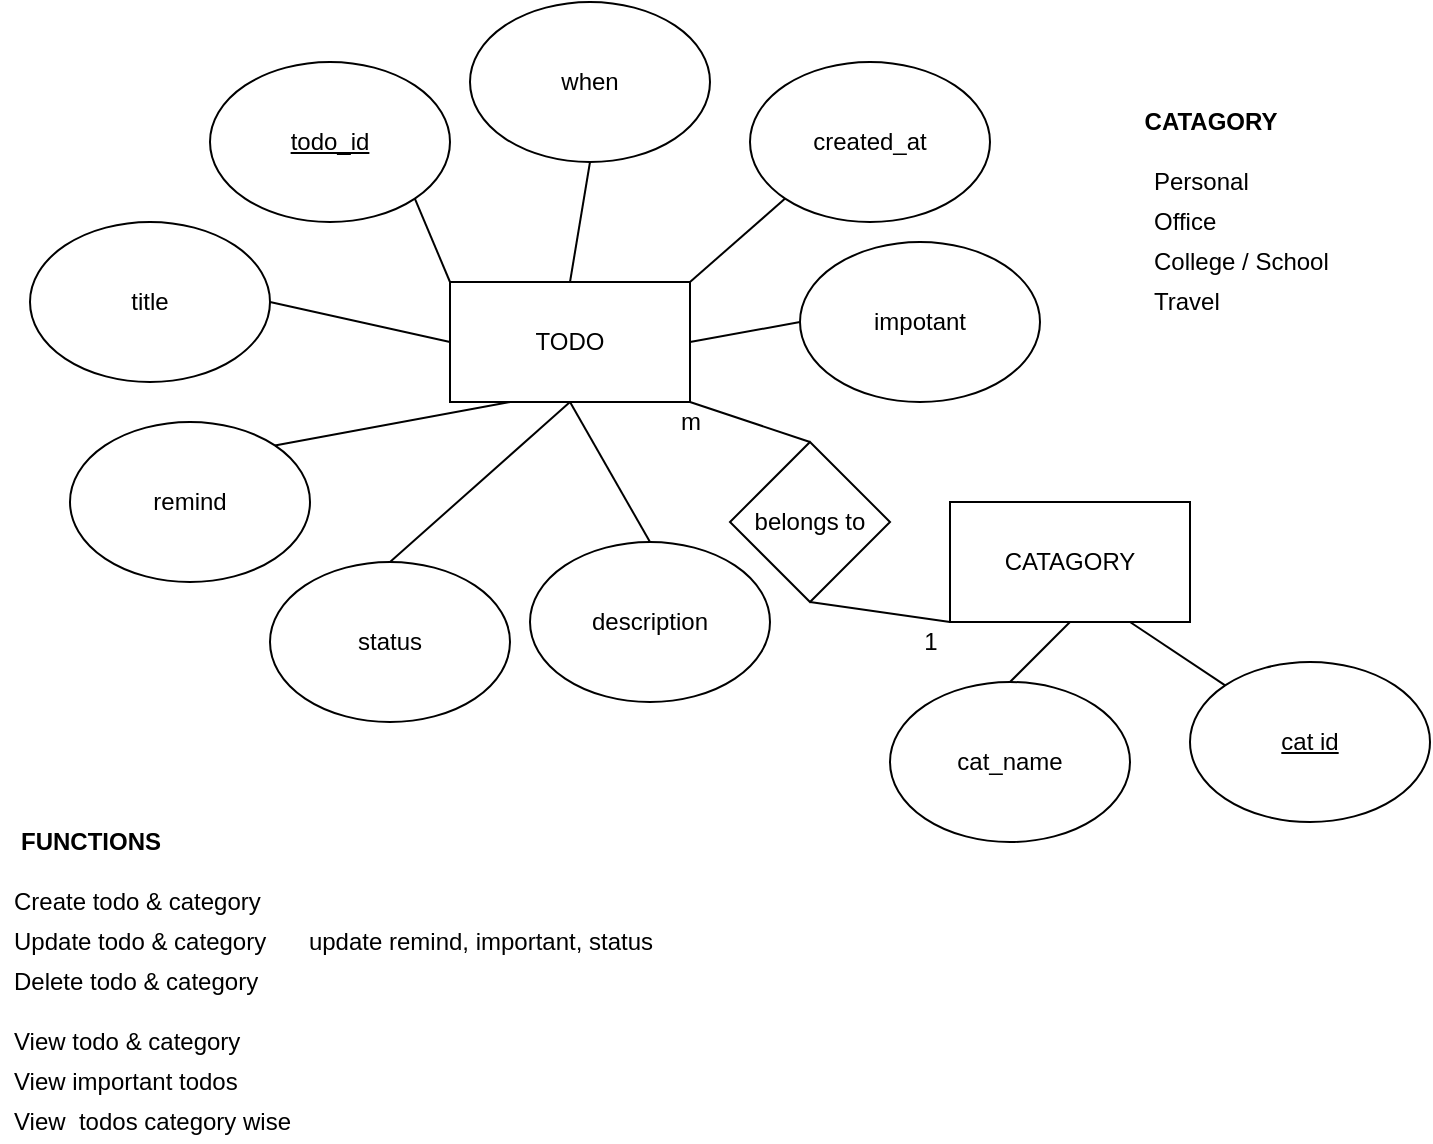 <mxfile version="20.0.1" type="device"><diagram id="pUD_mvycw_H3paoZLaTp" name="Page-1"><mxGraphModel dx="1483" dy="744" grid="1" gridSize="10" guides="1" tooltips="1" connect="1" arrows="1" fold="1" page="1" pageScale="1" pageWidth="850" pageHeight="1100" math="0" shadow="0"><root><mxCell id="0"/><mxCell id="1" parent="0"/><mxCell id="bMhRd-Lc4h9XDpUJflTM-1" value="TODO" style="rounded=0;whiteSpace=wrap;html=1;" vertex="1" parent="1"><mxGeometry x="305" y="220" width="120" height="60" as="geometry"/></mxCell><mxCell id="bMhRd-Lc4h9XDpUJflTM-2" value="CATAGORY" style="rounded=0;whiteSpace=wrap;html=1;" vertex="1" parent="1"><mxGeometry x="555" y="330" width="120" height="60" as="geometry"/></mxCell><mxCell id="bMhRd-Lc4h9XDpUJflTM-3" value="&lt;u&gt;todo_id&lt;/u&gt;" style="ellipse;whiteSpace=wrap;html=1;" vertex="1" parent="1"><mxGeometry x="185" y="110" width="120" height="80" as="geometry"/></mxCell><mxCell id="bMhRd-Lc4h9XDpUJflTM-4" value="when" style="ellipse;whiteSpace=wrap;html=1;" vertex="1" parent="1"><mxGeometry x="315" y="80" width="120" height="80" as="geometry"/></mxCell><mxCell id="bMhRd-Lc4h9XDpUJflTM-5" value="title" style="ellipse;whiteSpace=wrap;html=1;" vertex="1" parent="1"><mxGeometry x="95" y="190" width="120" height="80" as="geometry"/></mxCell><mxCell id="bMhRd-Lc4h9XDpUJflTM-6" value="description" style="ellipse;whiteSpace=wrap;html=1;" vertex="1" parent="1"><mxGeometry x="345" y="350" width="120" height="80" as="geometry"/></mxCell><mxCell id="bMhRd-Lc4h9XDpUJflTM-7" value="impotant" style="ellipse;whiteSpace=wrap;html=1;" vertex="1" parent="1"><mxGeometry x="480" y="200" width="120" height="80" as="geometry"/></mxCell><mxCell id="bMhRd-Lc4h9XDpUJflTM-8" value="&lt;u&gt;cat id&lt;/u&gt;" style="ellipse;whiteSpace=wrap;html=1;" vertex="1" parent="1"><mxGeometry x="675" y="410" width="120" height="80" as="geometry"/></mxCell><mxCell id="bMhRd-Lc4h9XDpUJflTM-9" value="cat_name" style="ellipse;whiteSpace=wrap;html=1;" vertex="1" parent="1"><mxGeometry x="525" y="420" width="120" height="80" as="geometry"/></mxCell><mxCell id="bMhRd-Lc4h9XDpUJflTM-10" value="belongs to" style="rhombus;whiteSpace=wrap;html=1;" vertex="1" parent="1"><mxGeometry x="445" y="300" width="80" height="80" as="geometry"/></mxCell><mxCell id="bMhRd-Lc4h9XDpUJflTM-11" value="" style="endArrow=none;html=1;rounded=0;exitX=1;exitY=1;exitDx=0;exitDy=0;entryX=0.5;entryY=0;entryDx=0;entryDy=0;" edge="1" parent="1" source="bMhRd-Lc4h9XDpUJflTM-1" target="bMhRd-Lc4h9XDpUJflTM-10"><mxGeometry width="50" height="50" relative="1" as="geometry"><mxPoint x="425" y="310" as="sourcePoint"/><mxPoint x="475" y="260" as="targetPoint"/></mxGeometry></mxCell><mxCell id="bMhRd-Lc4h9XDpUJflTM-12" value="" style="endArrow=none;html=1;rounded=0;exitX=0.5;exitY=1;exitDx=0;exitDy=0;entryX=0;entryY=1;entryDx=0;entryDy=0;" edge="1" parent="1" source="bMhRd-Lc4h9XDpUJflTM-10" target="bMhRd-Lc4h9XDpUJflTM-2"><mxGeometry width="50" height="50" relative="1" as="geometry"><mxPoint x="435" y="290" as="sourcePoint"/><mxPoint x="495" y="310" as="targetPoint"/></mxGeometry></mxCell><mxCell id="bMhRd-Lc4h9XDpUJflTM-14" value="" style="endArrow=none;html=1;rounded=0;exitX=0.5;exitY=1;exitDx=0;exitDy=0;entryX=0.5;entryY=0;entryDx=0;entryDy=0;" edge="1" parent="1" source="bMhRd-Lc4h9XDpUJflTM-2" target="bMhRd-Lc4h9XDpUJflTM-9"><mxGeometry width="50" height="50" relative="1" as="geometry"><mxPoint x="495" y="390" as="sourcePoint"/><mxPoint x="565" y="400" as="targetPoint"/></mxGeometry></mxCell><mxCell id="bMhRd-Lc4h9XDpUJflTM-15" value="" style="endArrow=none;html=1;rounded=0;exitX=0.75;exitY=1;exitDx=0;exitDy=0;entryX=0;entryY=0;entryDx=0;entryDy=0;" edge="1" parent="1" source="bMhRd-Lc4h9XDpUJflTM-2" target="bMhRd-Lc4h9XDpUJflTM-8"><mxGeometry width="50" height="50" relative="1" as="geometry"><mxPoint x="625" y="400" as="sourcePoint"/><mxPoint x="595" y="430" as="targetPoint"/></mxGeometry></mxCell><mxCell id="bMhRd-Lc4h9XDpUJflTM-16" value="" style="endArrow=none;html=1;rounded=0;exitX=0.5;exitY=1;exitDx=0;exitDy=0;entryX=0.5;entryY=0;entryDx=0;entryDy=0;" edge="1" parent="1" source="bMhRd-Lc4h9XDpUJflTM-1" target="bMhRd-Lc4h9XDpUJflTM-6"><mxGeometry width="50" height="50" relative="1" as="geometry"><mxPoint x="435" y="290" as="sourcePoint"/><mxPoint x="495" y="310" as="targetPoint"/></mxGeometry></mxCell><mxCell id="bMhRd-Lc4h9XDpUJflTM-17" value="" style="endArrow=none;html=1;rounded=0;exitX=0;exitY=0.5;exitDx=0;exitDy=0;entryX=1;entryY=0.5;entryDx=0;entryDy=0;" edge="1" parent="1" source="bMhRd-Lc4h9XDpUJflTM-1" target="bMhRd-Lc4h9XDpUJflTM-5"><mxGeometry width="50" height="50" relative="1" as="geometry"><mxPoint x="375" y="290" as="sourcePoint"/><mxPoint x="335" y="320" as="targetPoint"/></mxGeometry></mxCell><mxCell id="bMhRd-Lc4h9XDpUJflTM-18" value="" style="endArrow=none;html=1;rounded=0;exitX=0;exitY=0;exitDx=0;exitDy=0;entryX=1;entryY=1;entryDx=0;entryDy=0;" edge="1" parent="1" source="bMhRd-Lc4h9XDpUJflTM-1" target="bMhRd-Lc4h9XDpUJflTM-3"><mxGeometry width="50" height="50" relative="1" as="geometry"><mxPoint x="315" y="260" as="sourcePoint"/><mxPoint x="275" y="270" as="targetPoint"/></mxGeometry></mxCell><mxCell id="bMhRd-Lc4h9XDpUJflTM-19" value="" style="endArrow=none;html=1;rounded=0;exitX=0.5;exitY=0;exitDx=0;exitDy=0;entryX=0.5;entryY=1;entryDx=0;entryDy=0;" edge="1" parent="1" source="bMhRd-Lc4h9XDpUJflTM-1" target="bMhRd-Lc4h9XDpUJflTM-4"><mxGeometry width="50" height="50" relative="1" as="geometry"><mxPoint x="315" y="230" as="sourcePoint"/><mxPoint x="297.426" y="188.284" as="targetPoint"/></mxGeometry></mxCell><mxCell id="bMhRd-Lc4h9XDpUJflTM-20" value="" style="endArrow=none;html=1;rounded=0;exitX=1;exitY=0.5;exitDx=0;exitDy=0;entryX=0;entryY=0.5;entryDx=0;entryDy=0;" edge="1" parent="1" source="bMhRd-Lc4h9XDpUJflTM-1" target="bMhRd-Lc4h9XDpUJflTM-7"><mxGeometry width="50" height="50" relative="1" as="geometry"><mxPoint x="375" y="230" as="sourcePoint"/><mxPoint x="405" y="200" as="targetPoint"/></mxGeometry></mxCell><mxCell id="bMhRd-Lc4h9XDpUJflTM-21" value="remind" style="ellipse;whiteSpace=wrap;html=1;" vertex="1" parent="1"><mxGeometry x="115" y="290" width="120" height="80" as="geometry"/></mxCell><mxCell id="bMhRd-Lc4h9XDpUJflTM-22" value="" style="endArrow=none;html=1;rounded=0;exitX=1;exitY=0;exitDx=0;exitDy=0;entryX=0.25;entryY=1;entryDx=0;entryDy=0;" edge="1" parent="1" source="bMhRd-Lc4h9XDpUJflTM-21" target="bMhRd-Lc4h9XDpUJflTM-1"><mxGeometry width="50" height="50" relative="1" as="geometry"><mxPoint x="265" y="340" as="sourcePoint"/><mxPoint x="315" y="290" as="targetPoint"/></mxGeometry></mxCell><mxCell id="bMhRd-Lc4h9XDpUJflTM-23" value="created_at" style="ellipse;whiteSpace=wrap;html=1;" vertex="1" parent="1"><mxGeometry x="455" y="110" width="120" height="80" as="geometry"/></mxCell><mxCell id="bMhRd-Lc4h9XDpUJflTM-24" value="" style="endArrow=none;html=1;rounded=0;exitX=1;exitY=0;exitDx=0;exitDy=0;entryX=0;entryY=1;entryDx=0;entryDy=0;" edge="1" parent="1" source="bMhRd-Lc4h9XDpUJflTM-1" target="bMhRd-Lc4h9XDpUJflTM-23"><mxGeometry width="50" height="50" relative="1" as="geometry"><mxPoint x="435" y="260" as="sourcePoint"/><mxPoint x="490" y="250" as="targetPoint"/></mxGeometry></mxCell><mxCell id="bMhRd-Lc4h9XDpUJflTM-25" value="1" style="text;html=1;align=center;verticalAlign=middle;resizable=0;points=[];autosize=1;strokeColor=none;fillColor=none;" vertex="1" parent="1"><mxGeometry x="535" y="390" width="20" height="20" as="geometry"/></mxCell><mxCell id="bMhRd-Lc4h9XDpUJflTM-26" value="m" style="text;html=1;align=center;verticalAlign=middle;resizable=0;points=[];autosize=1;strokeColor=none;fillColor=none;" vertex="1" parent="1"><mxGeometry x="410" y="280" width="30" height="20" as="geometry"/></mxCell><mxCell id="bMhRd-Lc4h9XDpUJflTM-27" value="&lt;span style=&quot;&quot;&gt;&lt;b&gt;CATAGORY&lt;/b&gt;&lt;/span&gt;" style="text;html=1;align=center;verticalAlign=middle;resizable=0;points=[];autosize=1;strokeColor=none;fillColor=none;" vertex="1" parent="1"><mxGeometry x="645" y="130" width="80" height="20" as="geometry"/></mxCell><mxCell id="bMhRd-Lc4h9XDpUJflTM-28" value="Personal" style="text;html=1;align=left;verticalAlign=middle;resizable=0;points=[];autosize=1;strokeColor=none;fillColor=none;" vertex="1" parent="1"><mxGeometry x="655" y="160" width="60" height="20" as="geometry"/></mxCell><mxCell id="bMhRd-Lc4h9XDpUJflTM-29" value="Office" style="text;html=1;align=left;verticalAlign=middle;resizable=0;points=[];autosize=1;strokeColor=none;fillColor=none;" vertex="1" parent="1"><mxGeometry x="655" y="180" width="50" height="20" as="geometry"/></mxCell><mxCell id="bMhRd-Lc4h9XDpUJflTM-30" value="College / School" style="text;html=1;align=left;verticalAlign=middle;resizable=0;points=[];autosize=1;strokeColor=none;fillColor=none;" vertex="1" parent="1"><mxGeometry x="655" y="200" width="100" height="20" as="geometry"/></mxCell><mxCell id="bMhRd-Lc4h9XDpUJflTM-31" value="Travel" style="text;html=1;align=left;verticalAlign=middle;resizable=0;points=[];autosize=1;strokeColor=none;fillColor=none;" vertex="1" parent="1"><mxGeometry x="655" y="220" width="50" height="20" as="geometry"/></mxCell><mxCell id="bMhRd-Lc4h9XDpUJflTM-32" value="status" style="ellipse;whiteSpace=wrap;html=1;" vertex="1" parent="1"><mxGeometry x="215" y="360" width="120" height="80" as="geometry"/></mxCell><mxCell id="bMhRd-Lc4h9XDpUJflTM-33" value="" style="endArrow=none;html=1;rounded=0;exitX=0.5;exitY=0;exitDx=0;exitDy=0;entryX=0.5;entryY=1;entryDx=0;entryDy=0;" edge="1" parent="1" source="bMhRd-Lc4h9XDpUJflTM-32" target="bMhRd-Lc4h9XDpUJflTM-1"><mxGeometry width="50" height="50" relative="1" as="geometry"><mxPoint x="275" y="360" as="sourcePoint"/><mxPoint x="325" y="310" as="targetPoint"/></mxGeometry></mxCell><mxCell id="bMhRd-Lc4h9XDpUJflTM-34" value="&lt;b&gt;FUNCTIONS&lt;/b&gt;" style="text;html=1;align=center;verticalAlign=middle;resizable=0;points=[];autosize=1;strokeColor=none;fillColor=none;" vertex="1" parent="1"><mxGeometry x="80" y="490" width="90" height="20" as="geometry"/></mxCell><mxCell id="bMhRd-Lc4h9XDpUJflTM-35" value="Create todo &amp;amp; category" style="text;html=1;align=left;verticalAlign=middle;resizable=0;points=[];autosize=1;strokeColor=none;fillColor=none;" vertex="1" parent="1"><mxGeometry x="85" y="520" width="140" height="20" as="geometry"/></mxCell><mxCell id="bMhRd-Lc4h9XDpUJflTM-37" value="Update todo &amp;amp; category" style="text;html=1;align=left;verticalAlign=middle;resizable=0;points=[];autosize=1;strokeColor=none;fillColor=none;" vertex="1" parent="1"><mxGeometry x="85" y="540" width="140" height="20" as="geometry"/></mxCell><mxCell id="bMhRd-Lc4h9XDpUJflTM-39" value="Delete todo &amp;amp; category" style="text;html=1;align=left;verticalAlign=middle;resizable=0;points=[];autosize=1;strokeColor=none;fillColor=none;" vertex="1" parent="1"><mxGeometry x="85" y="560" width="140" height="20" as="geometry"/></mxCell><mxCell id="bMhRd-Lc4h9XDpUJflTM-40" value="View todo &amp;amp; category" style="text;html=1;align=left;verticalAlign=middle;resizable=0;points=[];autosize=1;strokeColor=none;fillColor=none;" vertex="1" parent="1"><mxGeometry x="85" y="590" width="130" height="20" as="geometry"/></mxCell><mxCell id="bMhRd-Lc4h9XDpUJflTM-41" value="View important todos" style="text;html=1;align=left;verticalAlign=middle;resizable=0;points=[];autosize=1;strokeColor=none;fillColor=none;" vertex="1" parent="1"><mxGeometry x="85" y="610" width="130" height="20" as="geometry"/></mxCell><mxCell id="bMhRd-Lc4h9XDpUJflTM-42" value="View&amp;nbsp; todos category wise" style="text;html=1;align=left;verticalAlign=middle;resizable=0;points=[];autosize=1;strokeColor=none;fillColor=none;" vertex="1" parent="1"><mxGeometry x="85" y="630" width="150" height="20" as="geometry"/></mxCell><mxCell id="bMhRd-Lc4h9XDpUJflTM-44" value="update remind, important, status" style="text;html=1;align=center;verticalAlign=middle;resizable=0;points=[];autosize=1;strokeColor=none;fillColor=none;" vertex="1" parent="1"><mxGeometry x="225" y="540" width="190" height="20" as="geometry"/></mxCell></root></mxGraphModel></diagram></mxfile>